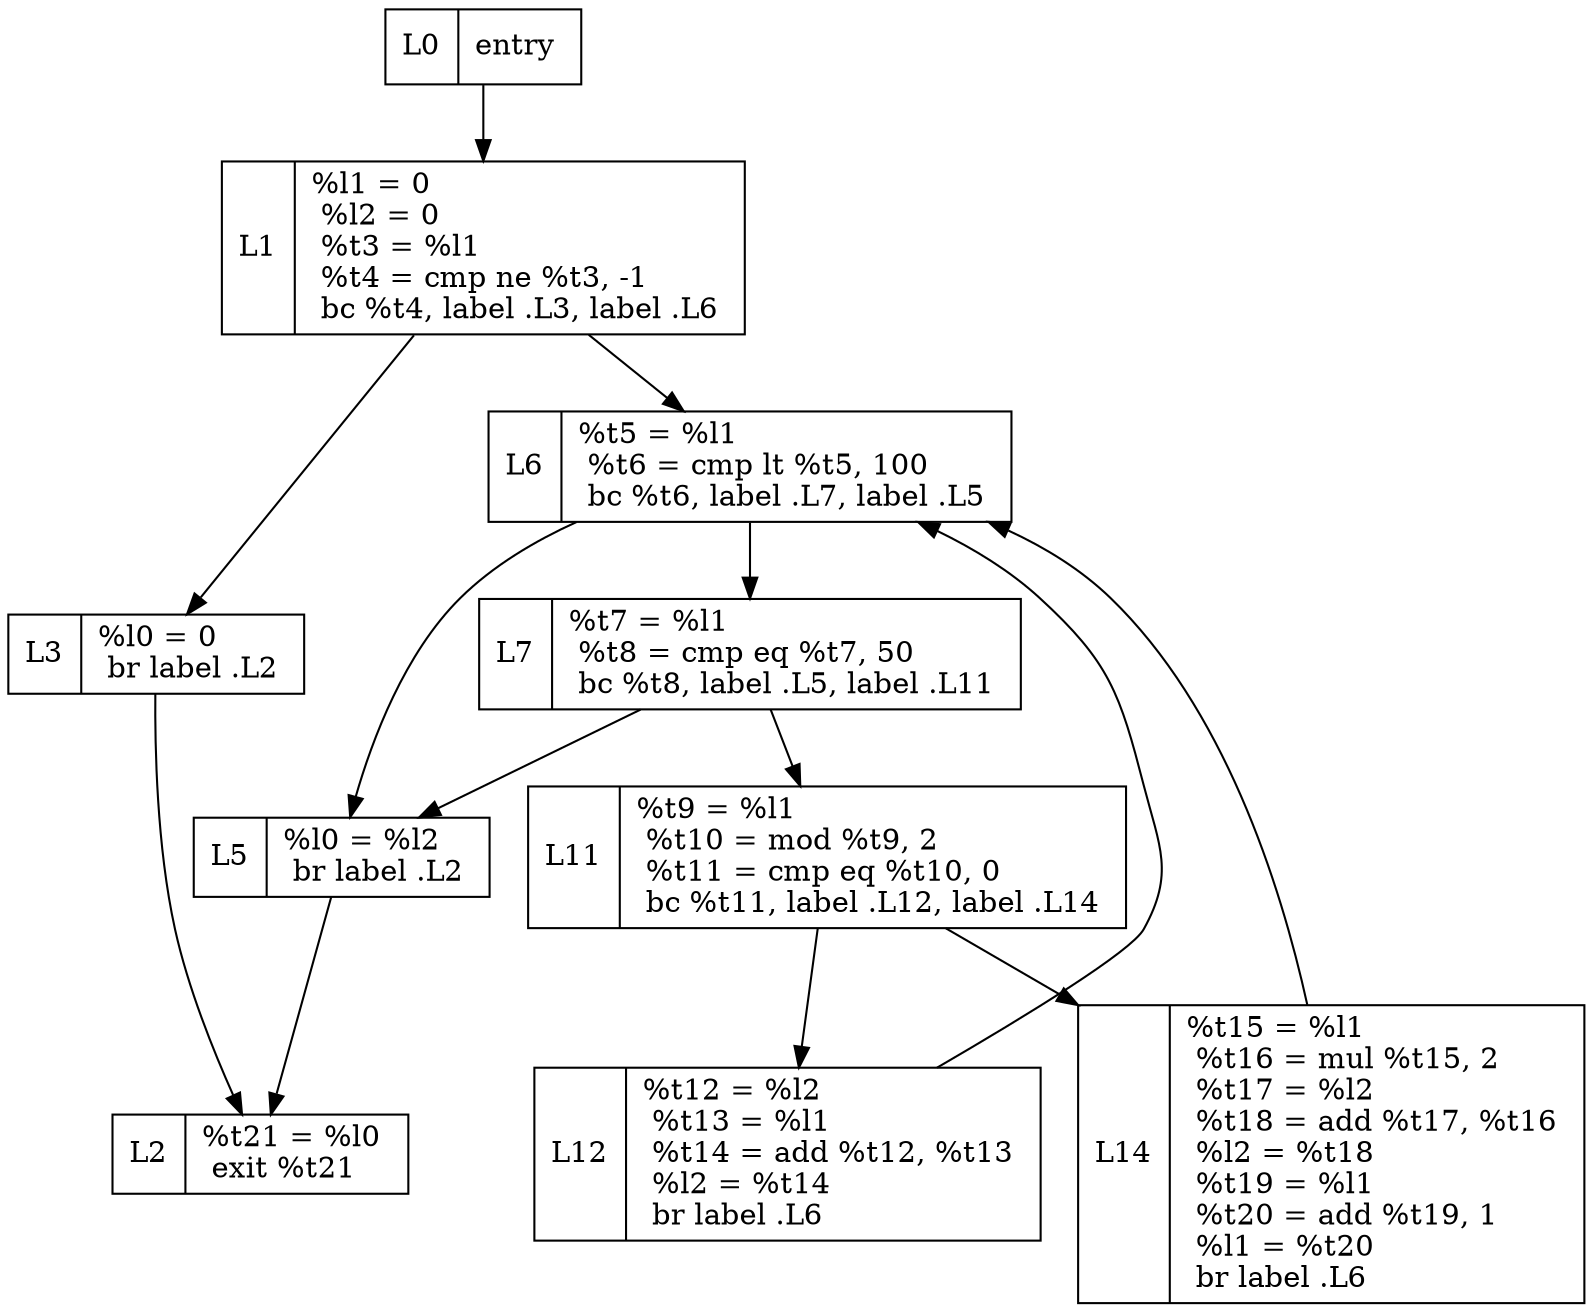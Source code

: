 digraph{
 node[shape = record];
 entry [label="L0 | entry \l"];
L1 [label="L1 |      %l1 = 0 \l     %l2 = 0 \l     %t3 = %l1 \l     %t4 = cmp ne %t3, -1 \l     bc %t4, label .L3, label .L6 \l  "];
L3 [label="L3 |      %l0 = 0 \l     br label .L2 \l  "];
L6 [label="L6 |      %t5 = %l1 \l     %t6 = cmp lt %t5, 100 \l     bc %t6, label .L7, label .L5 \l  "];
L7 [label="L7 |      %t7 = %l1 \l     %t8 = cmp eq %t7, 50 \l     bc %t8, label .L5, label .L11 \l  "];
L11 [label="L11 |      %t9 = %l1 \l     %t10 = mod %t9, 2 \l     %t11 = cmp eq %t10, 0 \l     bc %t11, label .L12, label .L14 \l  "];
L12 [label="L12 |      %t12 = %l2 \l     %t13 = %l1 \l     %t14 = add %t12, %t13 \l     %l2 = %t14 \l     br label .L6 \l  "];
L14 [label="L14 |      %t15 = %l1 \l     %t16 = mul %t15, 2 \l     %t17 = %l2 \l     %t18 = add %t17, %t16 \l     %l2 = %t18 \l     %t19 = %l1 \l     %t20 = add %t19, 1 \l     %l1 = %t20 \l     br label .L6 \l  "];
L5 [label="L5 |      %l0 = %l2 \l     br label .L2 \l  "];
L2 [label="L2 |      %t21 = %l0 \l     exit %t21 \l  "];
entry -> L1;
L1 -> L3;
L1 -> L6;
L3 -> L2;
L6 -> L7;
L6 -> L5;
L7 -> L5;
L7 -> L11;
L11 -> L12;
L11 -> L14;
L12 -> L6;
L14 -> L6;
L5 -> L2;
}